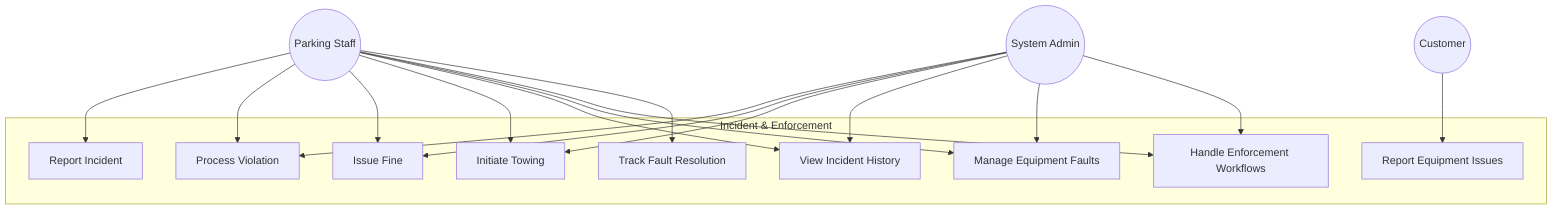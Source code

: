 graph TD
    Staff((Parking Staff))
    Admin((System Admin))
    Customer((Customer))

    subgraph "Incident & Enforcement"
        UC1[Report Incident]
        UC2[Process Violation]
        UC3[Issue Fine]
        UC4[Initiate Towing]
        UC5[View Incident History]
        UC6[Manage Equipment Faults]
        UC7[Handle Enforcement Workflows]
        UC8[Report Equipment Issues]
        UC9[Track Fault Resolution]
    end

    Staff --> UC1
    Staff --> UC2
    Staff --> UC3
    Staff --> UC4
    Staff --> UC5
    Staff --> UC6
    Staff --> UC7
    Staff --> UC9
    Admin --> UC2
    Admin --> UC3
    Admin --> UC4
    Admin --> UC5
    Admin --> UC6
    Admin --> UC7
    Customer --> UC8